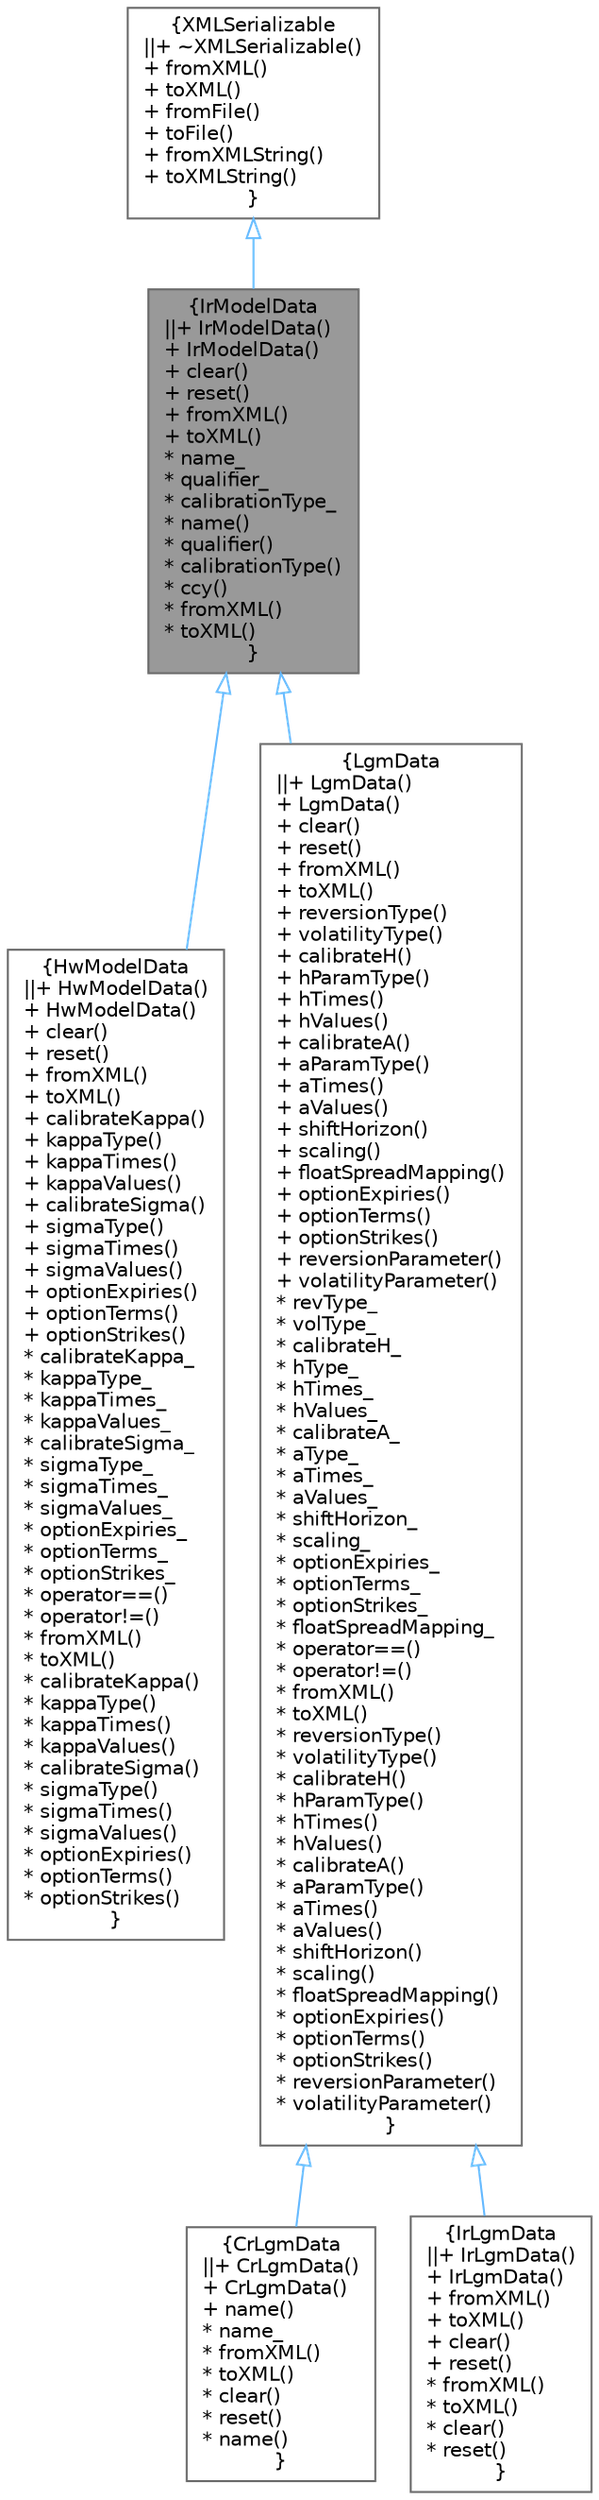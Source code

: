 digraph "IrModelData"
{
 // INTERACTIVE_SVG=YES
 // LATEX_PDF_SIZE
  bgcolor="transparent";
  edge [fontname=Helvetica,fontsize=10,labelfontname=Helvetica,labelfontsize=10];
  node [fontname=Helvetica,fontsize=10,shape=box,height=0.2,width=0.4];
  Node1 [label="{IrModelData\n||+ IrModelData()\l+ IrModelData()\l+ clear()\l+ reset()\l+ fromXML()\l+ toXML()\l* name_\l* qualifier_\l* calibrationType_\l* name()\l* qualifier()\l* calibrationType()\l* ccy()\l* fromXML()\l* toXML()\l}",height=0.2,width=0.4,color="gray40", fillcolor="grey60", style="filled", fontcolor="black",tooltip="Linear Gauss Markov Model Parameters."];
  Node2 -> Node1 [dir="back",color="steelblue1",style="solid",arrowtail="onormal"];
  Node2 [label="{XMLSerializable\n||+ ~XMLSerializable()\l+ fromXML()\l+ toXML()\l+ fromFile()\l+ toFile()\l+ fromXMLString()\l+ toXMLString()\l}",height=0.2,width=0.4,color="gray40", fillcolor="white", style="filled",URL="$classore_1_1data_1_1_x_m_l_serializable.html",tooltip="Base class for all serializable classes."];
  Node1 -> Node3 [dir="back",color="steelblue1",style="solid",arrowtail="onormal"];
  Node3 [label="{HwModelData\n||+ HwModelData()\l+ HwModelData()\l+ clear()\l+ reset()\l+ fromXML()\l+ toXML()\l+ calibrateKappa()\l+ kappaType()\l+ kappaTimes()\l+ kappaValues()\l+ calibrateSigma()\l+ sigmaType()\l+ sigmaTimes()\l+ sigmaValues()\l+ optionExpiries()\l+ optionTerms()\l+ optionStrikes()\l* calibrateKappa_\l* kappaType_\l* kappaTimes_\l* kappaValues_\l* calibrateSigma_\l* sigmaType_\l* sigmaTimes_\l* sigmaValues_\l* optionExpiries_\l* optionTerms_\l* optionStrikes_\l* operator==()\l* operator!=()\l* fromXML()\l* toXML()\l* calibrateKappa()\l* kappaType()\l* kappaTimes()\l* kappaValues()\l* calibrateSigma()\l* sigmaType()\l* sigmaTimes()\l* sigmaValues()\l* optionExpiries()\l* optionTerms()\l* optionStrikes()\l}",height=0.2,width=0.4,color="gray40", fillcolor="white", style="filled",URL="$classore_1_1data_1_1_hw_model_data.html",tooltip="Hull White Model Parameters."];
  Node1 -> Node4 [dir="back",color="steelblue1",style="solid",arrowtail="onormal"];
  Node4 [label="{LgmData\n||+ LgmData()\l+ LgmData()\l+ clear()\l+ reset()\l+ fromXML()\l+ toXML()\l+ reversionType()\l+ volatilityType()\l+ calibrateH()\l+ hParamType()\l+ hTimes()\l+ hValues()\l+ calibrateA()\l+ aParamType()\l+ aTimes()\l+ aValues()\l+ shiftHorizon()\l+ scaling()\l+ floatSpreadMapping()\l+ optionExpiries()\l+ optionTerms()\l+ optionStrikes()\l+ reversionParameter()\l+ volatilityParameter()\l* revType_\l* volType_\l* calibrateH_\l* hType_\l* hTimes_\l* hValues_\l* calibrateA_\l* aType_\l* aTimes_\l* aValues_\l* shiftHorizon_\l* scaling_\l* optionExpiries_\l* optionTerms_\l* optionStrikes_\l* floatSpreadMapping_\l* operator==()\l* operator!=()\l* fromXML()\l* toXML()\l* reversionType()\l* volatilityType()\l* calibrateH()\l* hParamType()\l* hTimes()\l* hValues()\l* calibrateA()\l* aParamType()\l* aTimes()\l* aValues()\l* shiftHorizon()\l* scaling()\l* floatSpreadMapping()\l* optionExpiries()\l* optionTerms()\l* optionStrikes()\l* reversionParameter()\l* volatilityParameter()\l}",height=0.2,width=0.4,color="gray40", fillcolor="white", style="filled",URL="$classore_1_1data_1_1_lgm_data.html",tooltip="Linear Gauss Markov Model Parameters."];
  Node4 -> Node5 [dir="back",color="steelblue1",style="solid",arrowtail="onormal"];
  Node5 [label="{CrLgmData\n||+ CrLgmData()\l+ CrLgmData()\l+ name()\l* name_\l* fromXML()\l* toXML()\l* clear()\l* reset()\l* name()\l}",height=0.2,width=0.4,color="gray40", fillcolor="white", style="filled",URL="$classore_1_1data_1_1_cr_lgm_data.html",tooltip="CR LGM Model Parameters."];
  Node4 -> Node6 [dir="back",color="steelblue1",style="solid",arrowtail="onormal"];
  Node6 [label="{IrLgmData\n||+ IrLgmData()\l+ IrLgmData()\l+ fromXML()\l+ toXML()\l+ clear()\l+ reset()\l* fromXML()\l* toXML()\l* clear()\l* reset()\l}",height=0.2,width=0.4,color="gray40", fillcolor="white", style="filled",URL="$classore_1_1data_1_1_ir_lgm_data.html",tooltip="INF Model Parameters."];
}
